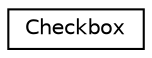 digraph G
{
  edge [fontname="Helvetica",fontsize="10",labelfontname="Helvetica",labelfontsize="10"];
  node [fontname="Helvetica",fontsize="10",shape=record];
  rankdir="LR";
  Node1 [label="Checkbox",height=0.2,width=0.4,color="black", fillcolor="white", style="filled",URL="$interface_checkbox.html"];
}
